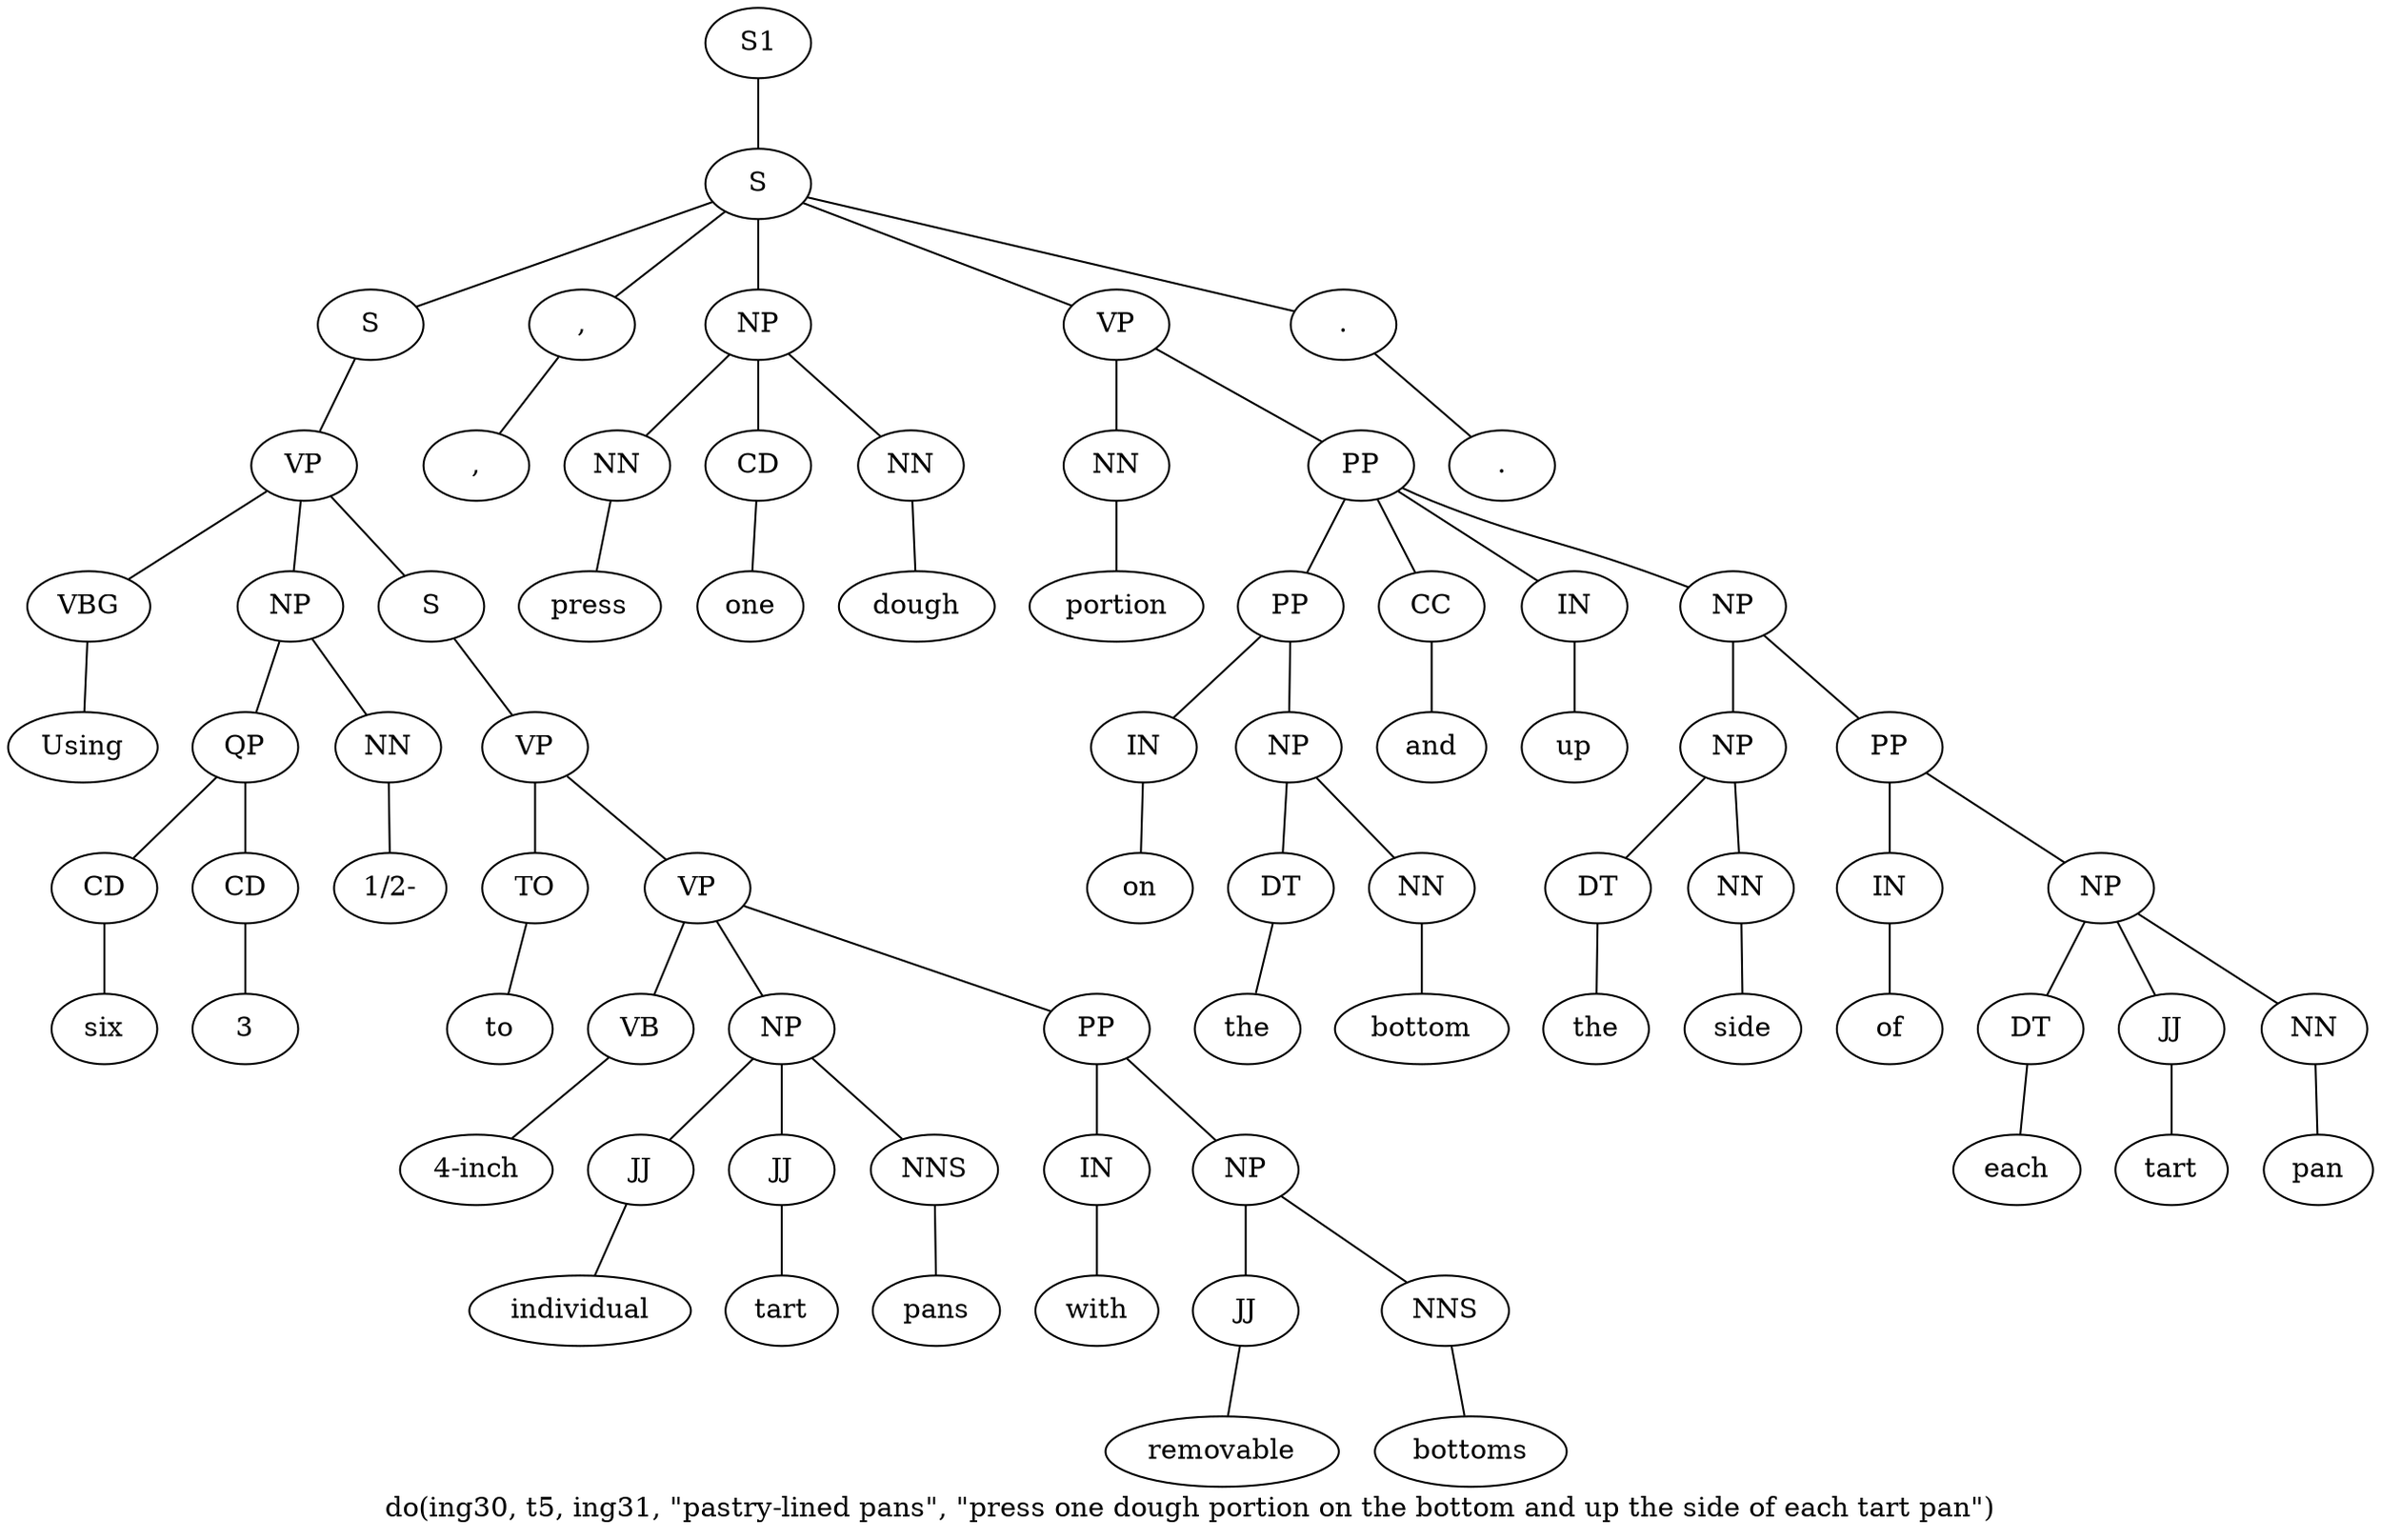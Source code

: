 graph SyntaxGraph {
	label = "do(ing30, t5, ing31, \"pastry-lined pans\", \"press one dough portion on the bottom and up the side of each tart pan\")";
	Node0 [label="S1"];
	Node1 [label="S"];
	Node2 [label="S"];
	Node3 [label="VP"];
	Node4 [label="VBG"];
	Node5 [label="Using"];
	Node6 [label="NP"];
	Node7 [label="QP"];
	Node8 [label="CD"];
	Node9 [label="six"];
	Node10 [label="CD"];
	Node11 [label="3"];
	Node12 [label="NN"];
	Node13 [label="1/2-"];
	Node14 [label="S"];
	Node15 [label="VP"];
	Node16 [label="TO"];
	Node17 [label="to"];
	Node18 [label="VP"];
	Node19 [label="VB"];
	Node20 [label="4-inch"];
	Node21 [label="NP"];
	Node22 [label="JJ"];
	Node23 [label="individual"];
	Node24 [label="JJ"];
	Node25 [label="tart"];
	Node26 [label="NNS"];
	Node27 [label="pans"];
	Node28 [label="PP"];
	Node29 [label="IN"];
	Node30 [label="with"];
	Node31 [label="NP"];
	Node32 [label="JJ"];
	Node33 [label="removable"];
	Node34 [label="NNS"];
	Node35 [label="bottoms"];
	Node36 [label=","];
	Node37 [label=","];
	Node38 [label="NP"];
	Node39 [label="NN"];
	Node40 [label="press"];
	Node41 [label="CD"];
	Node42 [label="one"];
	Node43 [label="NN"];
	Node44 [label="dough"];
	Node45 [label="VP"];
	Node46 [label="NN"];
	Node47 [label="portion"];
	Node48 [label="PP"];
	Node49 [label="PP"];
	Node50 [label="IN"];
	Node51 [label="on"];
	Node52 [label="NP"];
	Node53 [label="DT"];
	Node54 [label="the"];
	Node55 [label="NN"];
	Node56 [label="bottom"];
	Node57 [label="CC"];
	Node58 [label="and"];
	Node59 [label="IN"];
	Node60 [label="up"];
	Node61 [label="NP"];
	Node62 [label="NP"];
	Node63 [label="DT"];
	Node64 [label="the"];
	Node65 [label="NN"];
	Node66 [label="side"];
	Node67 [label="PP"];
	Node68 [label="IN"];
	Node69 [label="of"];
	Node70 [label="NP"];
	Node71 [label="DT"];
	Node72 [label="each"];
	Node73 [label="JJ"];
	Node74 [label="tart"];
	Node75 [label="NN"];
	Node76 [label="pan"];
	Node77 [label="."];
	Node78 [label="."];

	Node0 -- Node1;
	Node1 -- Node2;
	Node1 -- Node36;
	Node1 -- Node38;
	Node1 -- Node45;
	Node1 -- Node77;
	Node2 -- Node3;
	Node3 -- Node4;
	Node3 -- Node6;
	Node3 -- Node14;
	Node4 -- Node5;
	Node6 -- Node7;
	Node6 -- Node12;
	Node7 -- Node8;
	Node7 -- Node10;
	Node8 -- Node9;
	Node10 -- Node11;
	Node12 -- Node13;
	Node14 -- Node15;
	Node15 -- Node16;
	Node15 -- Node18;
	Node16 -- Node17;
	Node18 -- Node19;
	Node18 -- Node21;
	Node18 -- Node28;
	Node19 -- Node20;
	Node21 -- Node22;
	Node21 -- Node24;
	Node21 -- Node26;
	Node22 -- Node23;
	Node24 -- Node25;
	Node26 -- Node27;
	Node28 -- Node29;
	Node28 -- Node31;
	Node29 -- Node30;
	Node31 -- Node32;
	Node31 -- Node34;
	Node32 -- Node33;
	Node34 -- Node35;
	Node36 -- Node37;
	Node38 -- Node39;
	Node38 -- Node41;
	Node38 -- Node43;
	Node39 -- Node40;
	Node41 -- Node42;
	Node43 -- Node44;
	Node45 -- Node46;
	Node45 -- Node48;
	Node46 -- Node47;
	Node48 -- Node49;
	Node48 -- Node57;
	Node48 -- Node59;
	Node48 -- Node61;
	Node49 -- Node50;
	Node49 -- Node52;
	Node50 -- Node51;
	Node52 -- Node53;
	Node52 -- Node55;
	Node53 -- Node54;
	Node55 -- Node56;
	Node57 -- Node58;
	Node59 -- Node60;
	Node61 -- Node62;
	Node61 -- Node67;
	Node62 -- Node63;
	Node62 -- Node65;
	Node63 -- Node64;
	Node65 -- Node66;
	Node67 -- Node68;
	Node67 -- Node70;
	Node68 -- Node69;
	Node70 -- Node71;
	Node70 -- Node73;
	Node70 -- Node75;
	Node71 -- Node72;
	Node73 -- Node74;
	Node75 -- Node76;
	Node77 -- Node78;
}